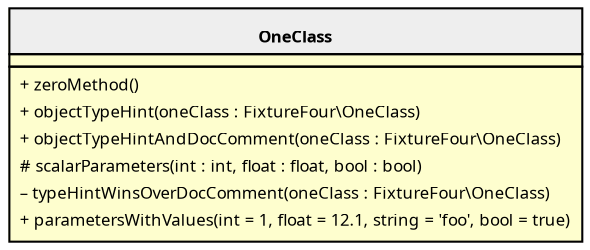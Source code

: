 graph {
  graph [name="G" overlap="false" rankdir="TB"]
  node [fontname="Verdana" fontsize=8 shape="none" margin=0 fillcolor="#FEFECE" style="filled"]
  edge [fontname="Verdana" fontsize=8]
  "FixtureFour\\OneClass" [shape="none" label=<
<table cellspacing="0" border="0" cellborder="1">
    <tr><td bgcolor="#eeeeee"><b><br/>OneClass</b></td></tr>
    <tr><td></td></tr>
    <tr><td><table border="0" cellspacing="0" cellpadding="2">
    <tr><td align="left">+ zeroMethod()</td></tr>
    <tr><td align="left">+ objectTypeHint(oneClass : FixtureFour\\OneClass)</td></tr>
    <tr><td align="left">+ objectTypeHintAndDocComment(oneClass : FixtureFour\\OneClass)</td></tr>
    <tr><td align="left"># scalarParameters(int : int, float : float, bool : bool)</td></tr>
    <tr><td align="left">– typeHintWinsOverDocComment(oneClass : FixtureFour\\OneClass)</td></tr>
    <tr><td align="left">+ parametersWithValues(int = 1, float = 12.1, string = 'foo', bool = true)</td></tr>
</table></td></tr>
</table>>]
}

